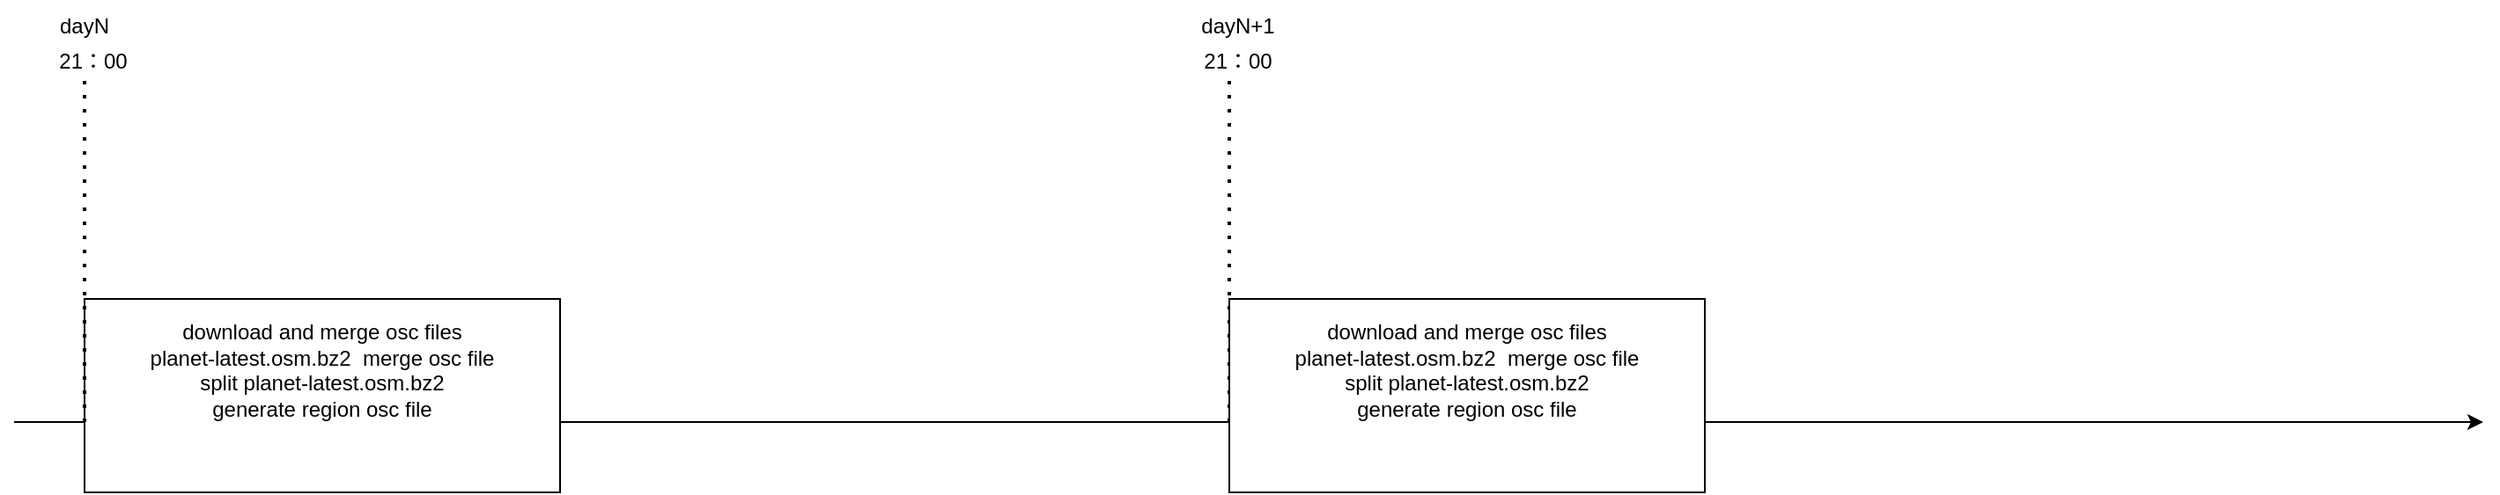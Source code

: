 <mxfile version="25.0.3">
  <diagram name="第 1 页" id="e-PQmXd9gDxlK_6j7caD">
    <mxGraphModel dx="2295" dy="713" grid="1" gridSize="10" guides="1" tooltips="1" connect="1" arrows="1" fold="1" page="1" pageScale="1" pageWidth="827" pageHeight="1169" math="0" shadow="0">
      <root>
        <mxCell id="0" />
        <mxCell id="1" parent="0" />
        <mxCell id="8znnxyxPADqtM8k6MW8M-1" value="" style="endArrow=classic;html=1;rounded=0;" edge="1" parent="1">
          <mxGeometry relative="1" as="geometry">
            <mxPoint x="-20" y="360" as="sourcePoint" />
            <mxPoint x="1382" y="360" as="targetPoint" />
          </mxGeometry>
        </mxCell>
        <mxCell id="8znnxyxPADqtM8k6MW8M-3" value="download and merge osc files&lt;div&gt;planet-latest.osm.bz2&amp;nbsp; merge osc file&lt;/div&gt;&lt;div&gt;split&amp;nbsp;&lt;span style=&quot;background-color: initial;&quot;&gt;planet-latest.osm.bz2&lt;/span&gt;&lt;/div&gt;&lt;div&gt;generate region osc file&lt;/div&gt;&lt;div&gt;&lt;span style=&quot;background-color: initial;&quot;&gt;&lt;br&gt;&lt;/span&gt;&lt;/div&gt;&lt;div&gt;&lt;br&gt;&lt;/div&gt;" style="rounded=0;whiteSpace=wrap;html=1;align=center;" vertex="1" parent="1">
          <mxGeometry x="20" y="290" width="270" height="110" as="geometry" />
        </mxCell>
        <mxCell id="8znnxyxPADqtM8k6MW8M-4" value="" style="endArrow=none;dashed=1;html=1;dashPattern=1 3;strokeWidth=2;rounded=0;" edge="1" parent="1">
          <mxGeometry width="50" height="50" relative="1" as="geometry">
            <mxPoint x="20" y="360" as="sourcePoint" />
            <mxPoint x="20" y="160" as="targetPoint" />
          </mxGeometry>
        </mxCell>
        <mxCell id="8znnxyxPADqtM8k6MW8M-5" value="21：00" style="text;html=1;align=center;verticalAlign=middle;whiteSpace=wrap;rounded=0;" vertex="1" parent="1">
          <mxGeometry x="-20" y="140" width="90" height="30" as="geometry" />
        </mxCell>
        <mxCell id="8znnxyxPADqtM8k6MW8M-6" value="" style="endArrow=none;dashed=1;html=1;dashPattern=1 3;strokeWidth=2;rounded=0;" edge="1" parent="1">
          <mxGeometry width="50" height="50" relative="1" as="geometry">
            <mxPoint x="670" y="360" as="sourcePoint" />
            <mxPoint x="670" y="160" as="targetPoint" />
          </mxGeometry>
        </mxCell>
        <mxCell id="8znnxyxPADqtM8k6MW8M-7" value="21：00" style="text;html=1;align=center;verticalAlign=middle;whiteSpace=wrap;rounded=0;" vertex="1" parent="1">
          <mxGeometry x="630" y="140" width="90" height="30" as="geometry" />
        </mxCell>
        <mxCell id="8znnxyxPADqtM8k6MW8M-8" value="dayN" style="text;html=1;align=center;verticalAlign=middle;whiteSpace=wrap;rounded=0;" vertex="1" parent="1">
          <mxGeometry x="-10" y="120" width="60" height="30" as="geometry" />
        </mxCell>
        <mxCell id="8znnxyxPADqtM8k6MW8M-10" value="download and merge osc files&lt;div&gt;planet-latest.osm.bz2&amp;nbsp; merge osc file&lt;/div&gt;&lt;div&gt;split&amp;nbsp;&lt;span style=&quot;background-color: initial;&quot;&gt;planet-latest.osm.bz2&lt;/span&gt;&lt;/div&gt;&lt;div&gt;generate region osc file&lt;/div&gt;&lt;div&gt;&lt;span style=&quot;background-color: initial;&quot;&gt;&lt;br&gt;&lt;/span&gt;&lt;/div&gt;&lt;div&gt;&lt;br&gt;&lt;/div&gt;" style="rounded=0;whiteSpace=wrap;html=1;align=center;" vertex="1" parent="1">
          <mxGeometry x="670" y="290" width="270" height="110" as="geometry" />
        </mxCell>
        <mxCell id="8znnxyxPADqtM8k6MW8M-12" value="dayN+1" style="text;html=1;align=center;verticalAlign=middle;whiteSpace=wrap;rounded=0;" vertex="1" parent="1">
          <mxGeometry x="645" y="120" width="60" height="30" as="geometry" />
        </mxCell>
      </root>
    </mxGraphModel>
  </diagram>
</mxfile>

